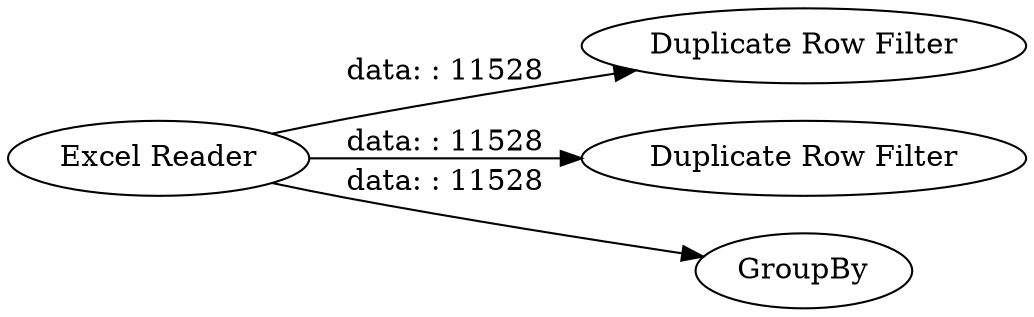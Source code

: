 digraph {
	"-3280625947986635623_77" [label="Excel Reader"]
	"-3280625947986635623_90" [label="Duplicate Row Filter"]
	"-3280625947986635623_95" [label="Duplicate Row Filter"]
	"-3280625947986635623_91" [label=GroupBy]
	"-3280625947986635623_77" -> "-3280625947986635623_90" [label="data: : 11528"]
	"-3280625947986635623_77" -> "-3280625947986635623_95" [label="data: : 11528"]
	"-3280625947986635623_77" -> "-3280625947986635623_91" [label="data: : 11528"]
	rankdir=LR
}
